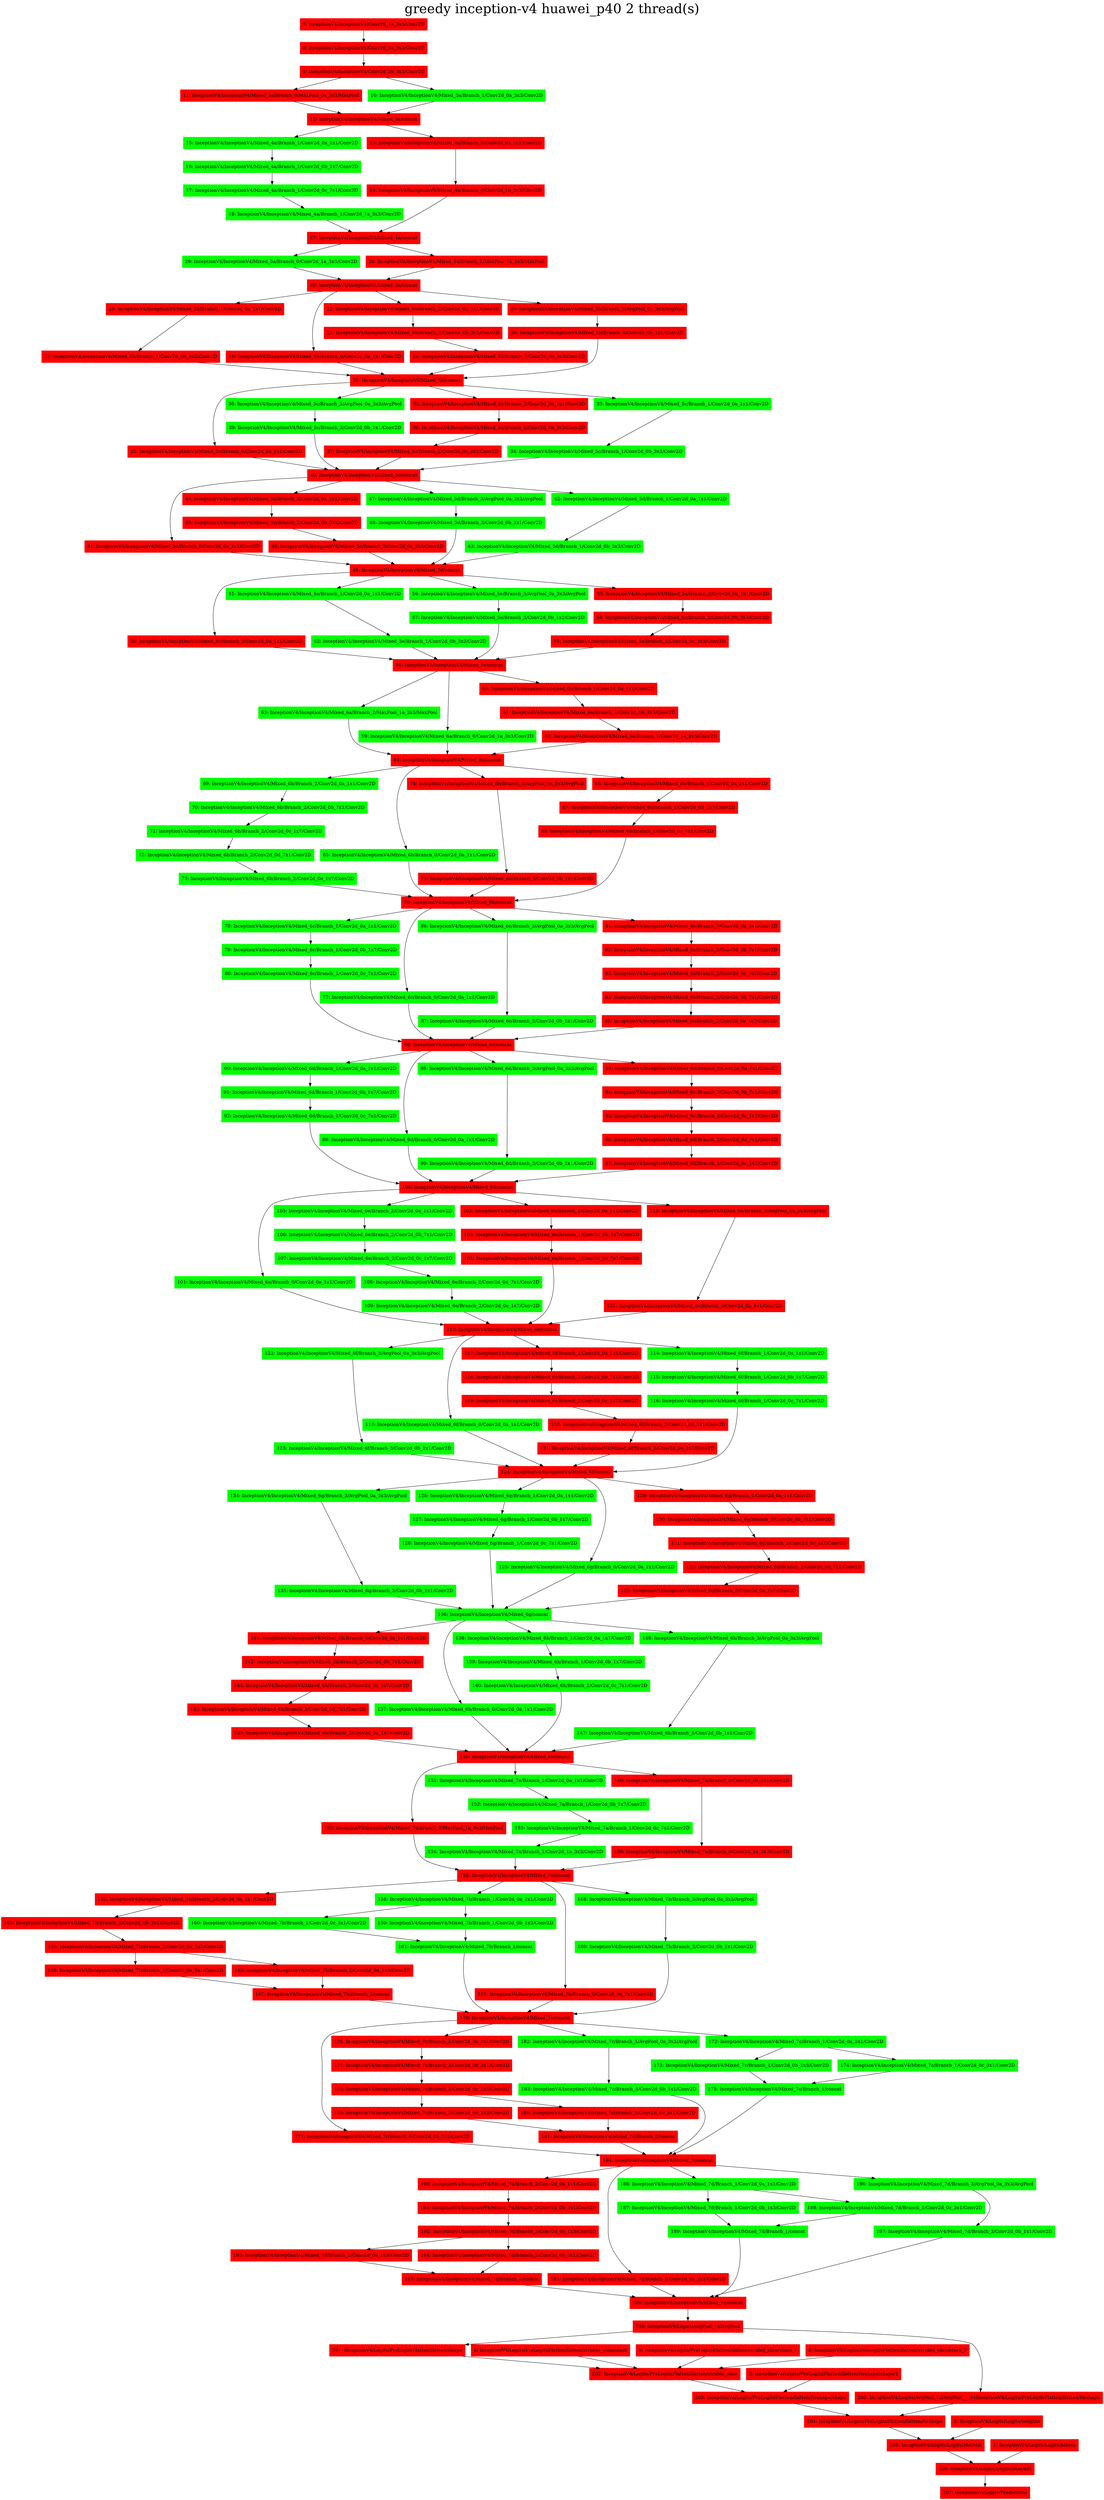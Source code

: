 digraph G {
label     = "greedy inception-v4 huawei_p40 2 thread(s)"
    labelloc  =  t // t: Place the graph's title on top.
    fontsize  = 40 // Make title stand out by giving a large font size
    fontcolor = black"7: InceptionV4/InceptionV4/Conv2d_1a_3x3/Conv2D"->"8: InceptionV4/InceptionV4/Conv2d_2a_3x3/Conv2D";
"7: InceptionV4/InceptionV4/Conv2d_1a_3x3/Conv2D" [shape=box,style=filled,color=red];
"8: InceptionV4/InceptionV4/Conv2d_2a_3x3/Conv2D"->"9: InceptionV4/InceptionV4/Conv2d_2b_3x3/Conv2D";
"8: InceptionV4/InceptionV4/Conv2d_2a_3x3/Conv2D" [shape=box,style=filled,color=red];
"9: InceptionV4/InceptionV4/Conv2d_2b_3x3/Conv2D"->"11: InceptionV4/InceptionV4/Mixed_3a/Branch_0/MaxPool_0a_3x3/MaxPool";
"9: InceptionV4/InceptionV4/Conv2d_2b_3x3/Conv2D"->"10: InceptionV4/InceptionV4/Mixed_3a/Branch_1/Conv2d_0a_3x3/Conv2D";
"9: InceptionV4/InceptionV4/Conv2d_2b_3x3/Conv2D" [shape=box,style=filled,color=red];
"11: InceptionV4/InceptionV4/Mixed_3a/Branch_0/MaxPool_0a_3x3/MaxPool"->"12: InceptionV4/InceptionV4/Mixed_3a/concat";
"11: InceptionV4/InceptionV4/Mixed_3a/Branch_0/MaxPool_0a_3x3/MaxPool" [shape=box,style=filled,color=red];
"10: InceptionV4/InceptionV4/Mixed_3a/Branch_1/Conv2d_0a_3x3/Conv2D"->"12: InceptionV4/InceptionV4/Mixed_3a/concat";
"10: InceptionV4/InceptionV4/Mixed_3a/Branch_1/Conv2d_0a_3x3/Conv2D" [shape=box,style=filled,color=green];
"12: InceptionV4/InceptionV4/Mixed_3a/concat"->"15: InceptionV4/InceptionV4/Mixed_4a/Branch_1/Conv2d_0a_1x1/Conv2D";
"12: InceptionV4/InceptionV4/Mixed_3a/concat"->"13: InceptionV4/InceptionV4/Mixed_4a/Branch_0/Conv2d_0a_1x1/Conv2D";
"12: InceptionV4/InceptionV4/Mixed_3a/concat" [shape=box,style=filled,color=red];
"13: InceptionV4/InceptionV4/Mixed_4a/Branch_0/Conv2d_0a_1x1/Conv2D"->"14: InceptionV4/InceptionV4/Mixed_4a/Branch_0/Conv2d_1a_3x3/Conv2D";
"13: InceptionV4/InceptionV4/Mixed_4a/Branch_0/Conv2d_0a_1x1/Conv2D" [shape=box,style=filled,color=red];
"14: InceptionV4/InceptionV4/Mixed_4a/Branch_0/Conv2d_1a_3x3/Conv2D"->"27: InceptionV4/InceptionV4/Mixed_4a/concat";
"14: InceptionV4/InceptionV4/Mixed_4a/Branch_0/Conv2d_1a_3x3/Conv2D" [shape=box,style=filled,color=red];
"15: InceptionV4/InceptionV4/Mixed_4a/Branch_1/Conv2d_0a_1x1/Conv2D"->"16: InceptionV4/InceptionV4/Mixed_4a/Branch_1/Conv2d_0b_1x7/Conv2D";
"15: InceptionV4/InceptionV4/Mixed_4a/Branch_1/Conv2d_0a_1x1/Conv2D" [shape=box,style=filled,color=green];
"16: InceptionV4/InceptionV4/Mixed_4a/Branch_1/Conv2d_0b_1x7/Conv2D"->"17: InceptionV4/InceptionV4/Mixed_4a/Branch_1/Conv2d_0c_7x1/Conv2D";
"16: InceptionV4/InceptionV4/Mixed_4a/Branch_1/Conv2d_0b_1x7/Conv2D" [shape=box,style=filled,color=green];
"17: InceptionV4/InceptionV4/Mixed_4a/Branch_1/Conv2d_0c_7x1/Conv2D"->"18: InceptionV4/InceptionV4/Mixed_4a/Branch_1/Conv2d_1a_3x3/Conv2D";
"17: InceptionV4/InceptionV4/Mixed_4a/Branch_1/Conv2d_0c_7x1/Conv2D" [shape=box,style=filled,color=green];
"18: InceptionV4/InceptionV4/Mixed_4a/Branch_1/Conv2d_1a_3x3/Conv2D"->"27: InceptionV4/InceptionV4/Mixed_4a/concat";
"18: InceptionV4/InceptionV4/Mixed_4a/Branch_1/Conv2d_1a_3x3/Conv2D" [shape=box,style=filled,color=green];
"27: InceptionV4/InceptionV4/Mixed_4a/concat"->"29: InceptionV4/InceptionV4/Mixed_5a/Branch_0/Conv2d_1a_3x3/Conv2D";
"27: InceptionV4/InceptionV4/Mixed_4a/concat"->"28: InceptionV4/InceptionV4/Mixed_5a/Branch_1/MaxPool_1a_3x3/MaxPool";
"27: InceptionV4/InceptionV4/Mixed_4a/concat" [shape=box,style=filled,color=red];
"29: InceptionV4/InceptionV4/Mixed_5a/Branch_0/Conv2d_1a_3x3/Conv2D"->"30: InceptionV4/InceptionV4/Mixed_5a/concat";
"29: InceptionV4/InceptionV4/Mixed_5a/Branch_0/Conv2d_1a_3x3/Conv2D" [shape=box,style=filled,color=green];
"28: InceptionV4/InceptionV4/Mixed_5a/Branch_1/MaxPool_1a_3x3/MaxPool"->"30: InceptionV4/InceptionV4/Mixed_5a/concat";
"28: InceptionV4/InceptionV4/Mixed_5a/Branch_1/MaxPool_1a_3x3/MaxPool" [shape=box,style=filled,color=red];
"30: InceptionV4/InceptionV4/Mixed_5a/concat"->"20: InceptionV4/InceptionV4/Mixed_5b/Branch_1/Conv2d_0a_1x1/Conv2D";
"30: InceptionV4/InceptionV4/Mixed_5a/concat"->"19: InceptionV4/InceptionV4/Mixed_5b/Branch_0/Conv2d_0a_1x1/Conv2D";
"30: InceptionV4/InceptionV4/Mixed_5a/concat"->"22: InceptionV4/InceptionV4/Mixed_5b/Branch_2/Conv2d_0a_1x1/Conv2D";
"30: InceptionV4/InceptionV4/Mixed_5a/concat"->"25: InceptionV4/InceptionV4/Mixed_5b/Branch_3/AvgPool_0a_3x3/AvgPool";
"30: InceptionV4/InceptionV4/Mixed_5a/concat" [shape=box,style=filled,color=red];
"19: InceptionV4/InceptionV4/Mixed_5b/Branch_0/Conv2d_0a_1x1/Conv2D"->"31: InceptionV4/InceptionV4/Mixed_5b/concat";
"19: InceptionV4/InceptionV4/Mixed_5b/Branch_0/Conv2d_0a_1x1/Conv2D" [shape=box,style=filled,color=red];
"20: InceptionV4/InceptionV4/Mixed_5b/Branch_1/Conv2d_0a_1x1/Conv2D"->"21: InceptionV4/InceptionV4/Mixed_5b/Branch_1/Conv2d_0b_3x3/Conv2D";
"20: InceptionV4/InceptionV4/Mixed_5b/Branch_1/Conv2d_0a_1x1/Conv2D" [shape=box,style=filled,color=red];
"21: InceptionV4/InceptionV4/Mixed_5b/Branch_1/Conv2d_0b_3x3/Conv2D"->"31: InceptionV4/InceptionV4/Mixed_5b/concat";
"21: InceptionV4/InceptionV4/Mixed_5b/Branch_1/Conv2d_0b_3x3/Conv2D" [shape=box,style=filled,color=red];
"22: InceptionV4/InceptionV4/Mixed_5b/Branch_2/Conv2d_0a_1x1/Conv2D"->"23: InceptionV4/InceptionV4/Mixed_5b/Branch_2/Conv2d_0b_3x3/Conv2D";
"22: InceptionV4/InceptionV4/Mixed_5b/Branch_2/Conv2d_0a_1x1/Conv2D" [shape=box,style=filled,color=red];
"23: InceptionV4/InceptionV4/Mixed_5b/Branch_2/Conv2d_0b_3x3/Conv2D"->"24: InceptionV4/InceptionV4/Mixed_5b/Branch_2/Conv2d_0c_3x3/Conv2D";
"23: InceptionV4/InceptionV4/Mixed_5b/Branch_2/Conv2d_0b_3x3/Conv2D" [shape=box,style=filled,color=red];
"24: InceptionV4/InceptionV4/Mixed_5b/Branch_2/Conv2d_0c_3x3/Conv2D"->"31: InceptionV4/InceptionV4/Mixed_5b/concat";
"24: InceptionV4/InceptionV4/Mixed_5b/Branch_2/Conv2d_0c_3x3/Conv2D" [shape=box,style=filled,color=red];
"25: InceptionV4/InceptionV4/Mixed_5b/Branch_3/AvgPool_0a_3x3/AvgPool"->"26: InceptionV4/InceptionV4/Mixed_5b/Branch_3/Conv2d_0b_1x1/Conv2D";
"25: InceptionV4/InceptionV4/Mixed_5b/Branch_3/AvgPool_0a_3x3/AvgPool" [shape=box,style=filled,color=red];
"26: InceptionV4/InceptionV4/Mixed_5b/Branch_3/Conv2d_0b_1x1/Conv2D"->"31: InceptionV4/InceptionV4/Mixed_5b/concat";
"26: InceptionV4/InceptionV4/Mixed_5b/Branch_3/Conv2d_0b_1x1/Conv2D" [shape=box,style=filled,color=red];
"31: InceptionV4/InceptionV4/Mixed_5b/concat"->"32: InceptionV4/InceptionV4/Mixed_5c/Branch_0/Conv2d_0a_1x1/Conv2D";
"31: InceptionV4/InceptionV4/Mixed_5b/concat"->"38: InceptionV4/InceptionV4/Mixed_5c/Branch_3/AvgPool_0a_3x3/AvgPool";
"31: InceptionV4/InceptionV4/Mixed_5b/concat"->"35: InceptionV4/InceptionV4/Mixed_5c/Branch_2/Conv2d_0a_1x1/Conv2D";
"31: InceptionV4/InceptionV4/Mixed_5b/concat"->"33: InceptionV4/InceptionV4/Mixed_5c/Branch_1/Conv2d_0a_1x1/Conv2D";
"31: InceptionV4/InceptionV4/Mixed_5b/concat" [shape=box,style=filled,color=red];
"32: InceptionV4/InceptionV4/Mixed_5c/Branch_0/Conv2d_0a_1x1/Conv2D"->"40: InceptionV4/InceptionV4/Mixed_5c/concat";
"32: InceptionV4/InceptionV4/Mixed_5c/Branch_0/Conv2d_0a_1x1/Conv2D" [shape=box,style=filled,color=red];
"33: InceptionV4/InceptionV4/Mixed_5c/Branch_1/Conv2d_0a_1x1/Conv2D"->"34: InceptionV4/InceptionV4/Mixed_5c/Branch_1/Conv2d_0b_3x3/Conv2D";
"33: InceptionV4/InceptionV4/Mixed_5c/Branch_1/Conv2d_0a_1x1/Conv2D" [shape=box,style=filled,color=green];
"34: InceptionV4/InceptionV4/Mixed_5c/Branch_1/Conv2d_0b_3x3/Conv2D"->"40: InceptionV4/InceptionV4/Mixed_5c/concat";
"34: InceptionV4/InceptionV4/Mixed_5c/Branch_1/Conv2d_0b_3x3/Conv2D" [shape=box,style=filled,color=green];
"35: InceptionV4/InceptionV4/Mixed_5c/Branch_2/Conv2d_0a_1x1/Conv2D"->"36: InceptionV4/InceptionV4/Mixed_5c/Branch_2/Conv2d_0b_3x3/Conv2D";
"35: InceptionV4/InceptionV4/Mixed_5c/Branch_2/Conv2d_0a_1x1/Conv2D" [shape=box,style=filled,color=red];
"36: InceptionV4/InceptionV4/Mixed_5c/Branch_2/Conv2d_0b_3x3/Conv2D"->"37: InceptionV4/InceptionV4/Mixed_5c/Branch_2/Conv2d_0c_3x3/Conv2D";
"36: InceptionV4/InceptionV4/Mixed_5c/Branch_2/Conv2d_0b_3x3/Conv2D" [shape=box,style=filled,color=red];
"37: InceptionV4/InceptionV4/Mixed_5c/Branch_2/Conv2d_0c_3x3/Conv2D"->"40: InceptionV4/InceptionV4/Mixed_5c/concat";
"37: InceptionV4/InceptionV4/Mixed_5c/Branch_2/Conv2d_0c_3x3/Conv2D" [shape=box,style=filled,color=red];
"38: InceptionV4/InceptionV4/Mixed_5c/Branch_3/AvgPool_0a_3x3/AvgPool"->"39: InceptionV4/InceptionV4/Mixed_5c/Branch_3/Conv2d_0b_1x1/Conv2D";
"38: InceptionV4/InceptionV4/Mixed_5c/Branch_3/AvgPool_0a_3x3/AvgPool" [shape=box,style=filled,color=green];
"39: InceptionV4/InceptionV4/Mixed_5c/Branch_3/Conv2d_0b_1x1/Conv2D"->"40: InceptionV4/InceptionV4/Mixed_5c/concat";
"39: InceptionV4/InceptionV4/Mixed_5c/Branch_3/Conv2d_0b_1x1/Conv2D" [shape=box,style=filled,color=green];
"40: InceptionV4/InceptionV4/Mixed_5c/concat"->"41: InceptionV4/InceptionV4/Mixed_5d/Branch_0/Conv2d_0a_1x1/Conv2D";
"40: InceptionV4/InceptionV4/Mixed_5c/concat"->"44: InceptionV4/InceptionV4/Mixed_5d/Branch_2/Conv2d_0a_1x1/Conv2D";
"40: InceptionV4/InceptionV4/Mixed_5c/concat"->"47: InceptionV4/InceptionV4/Mixed_5d/Branch_3/AvgPool_0a_3x3/AvgPool";
"40: InceptionV4/InceptionV4/Mixed_5c/concat"->"42: InceptionV4/InceptionV4/Mixed_5d/Branch_1/Conv2d_0a_1x1/Conv2D";
"40: InceptionV4/InceptionV4/Mixed_5c/concat" [shape=box,style=filled,color=red];
"41: InceptionV4/InceptionV4/Mixed_5d/Branch_0/Conv2d_0a_1x1/Conv2D"->"49: InceptionV4/InceptionV4/Mixed_5d/concat";
"41: InceptionV4/InceptionV4/Mixed_5d/Branch_0/Conv2d_0a_1x1/Conv2D" [shape=box,style=filled,color=red];
"42: InceptionV4/InceptionV4/Mixed_5d/Branch_1/Conv2d_0a_1x1/Conv2D"->"43: InceptionV4/InceptionV4/Mixed_5d/Branch_1/Conv2d_0b_3x3/Conv2D";
"42: InceptionV4/InceptionV4/Mixed_5d/Branch_1/Conv2d_0a_1x1/Conv2D" [shape=box,style=filled,color=green];
"43: InceptionV4/InceptionV4/Mixed_5d/Branch_1/Conv2d_0b_3x3/Conv2D"->"49: InceptionV4/InceptionV4/Mixed_5d/concat";
"43: InceptionV4/InceptionV4/Mixed_5d/Branch_1/Conv2d_0b_3x3/Conv2D" [shape=box,style=filled,color=green];
"44: InceptionV4/InceptionV4/Mixed_5d/Branch_2/Conv2d_0a_1x1/Conv2D"->"45: InceptionV4/InceptionV4/Mixed_5d/Branch_2/Conv2d_0b_3x3/Conv2D";
"44: InceptionV4/InceptionV4/Mixed_5d/Branch_2/Conv2d_0a_1x1/Conv2D" [shape=box,style=filled,color=red];
"45: InceptionV4/InceptionV4/Mixed_5d/Branch_2/Conv2d_0b_3x3/Conv2D"->"46: InceptionV4/InceptionV4/Mixed_5d/Branch_2/Conv2d_0c_3x3/Conv2D";
"45: InceptionV4/InceptionV4/Mixed_5d/Branch_2/Conv2d_0b_3x3/Conv2D" [shape=box,style=filled,color=red];
"46: InceptionV4/InceptionV4/Mixed_5d/Branch_2/Conv2d_0c_3x3/Conv2D"->"49: InceptionV4/InceptionV4/Mixed_5d/concat";
"46: InceptionV4/InceptionV4/Mixed_5d/Branch_2/Conv2d_0c_3x3/Conv2D" [shape=box,style=filled,color=red];
"47: InceptionV4/InceptionV4/Mixed_5d/Branch_3/AvgPool_0a_3x3/AvgPool"->"48: InceptionV4/InceptionV4/Mixed_5d/Branch_3/Conv2d_0b_1x1/Conv2D";
"47: InceptionV4/InceptionV4/Mixed_5d/Branch_3/AvgPool_0a_3x3/AvgPool" [shape=box,style=filled,color=green];
"48: InceptionV4/InceptionV4/Mixed_5d/Branch_3/Conv2d_0b_1x1/Conv2D"->"49: InceptionV4/InceptionV4/Mixed_5d/concat";
"48: InceptionV4/InceptionV4/Mixed_5d/Branch_3/Conv2d_0b_1x1/Conv2D" [shape=box,style=filled,color=green];
"49: InceptionV4/InceptionV4/Mixed_5d/concat"->"50: InceptionV4/InceptionV4/Mixed_5e/Branch_0/Conv2d_0a_1x1/Conv2D";
"49: InceptionV4/InceptionV4/Mixed_5d/concat"->"51: InceptionV4/InceptionV4/Mixed_5e/Branch_1/Conv2d_0a_1x1/Conv2D";
"49: InceptionV4/InceptionV4/Mixed_5d/concat"->"56: InceptionV4/InceptionV4/Mixed_5e/Branch_3/AvgPool_0a_3x3/AvgPool";
"49: InceptionV4/InceptionV4/Mixed_5d/concat"->"53: InceptionV4/InceptionV4/Mixed_5e/Branch_2/Conv2d_0a_1x1/Conv2D";
"49: InceptionV4/InceptionV4/Mixed_5d/concat" [shape=box,style=filled,color=red];
"50: InceptionV4/InceptionV4/Mixed_5e/Branch_0/Conv2d_0a_1x1/Conv2D"->"58: InceptionV4/InceptionV4/Mixed_5e/concat";
"50: InceptionV4/InceptionV4/Mixed_5e/Branch_0/Conv2d_0a_1x1/Conv2D" [shape=box,style=filled,color=red];
"51: InceptionV4/InceptionV4/Mixed_5e/Branch_1/Conv2d_0a_1x1/Conv2D"->"52: InceptionV4/InceptionV4/Mixed_5e/Branch_1/Conv2d_0b_3x3/Conv2D";
"51: InceptionV4/InceptionV4/Mixed_5e/Branch_1/Conv2d_0a_1x1/Conv2D" [shape=box,style=filled,color=green];
"52: InceptionV4/InceptionV4/Mixed_5e/Branch_1/Conv2d_0b_3x3/Conv2D"->"58: InceptionV4/InceptionV4/Mixed_5e/concat";
"52: InceptionV4/InceptionV4/Mixed_5e/Branch_1/Conv2d_0b_3x3/Conv2D" [shape=box,style=filled,color=green];
"53: InceptionV4/InceptionV4/Mixed_5e/Branch_2/Conv2d_0a_1x1/Conv2D"->"54: InceptionV4/InceptionV4/Mixed_5e/Branch_2/Conv2d_0b_3x3/Conv2D";
"53: InceptionV4/InceptionV4/Mixed_5e/Branch_2/Conv2d_0a_1x1/Conv2D" [shape=box,style=filled,color=red];
"54: InceptionV4/InceptionV4/Mixed_5e/Branch_2/Conv2d_0b_3x3/Conv2D"->"55: InceptionV4/InceptionV4/Mixed_5e/Branch_2/Conv2d_0c_3x3/Conv2D";
"54: InceptionV4/InceptionV4/Mixed_5e/Branch_2/Conv2d_0b_3x3/Conv2D" [shape=box,style=filled,color=red];
"55: InceptionV4/InceptionV4/Mixed_5e/Branch_2/Conv2d_0c_3x3/Conv2D"->"58: InceptionV4/InceptionV4/Mixed_5e/concat";
"55: InceptionV4/InceptionV4/Mixed_5e/Branch_2/Conv2d_0c_3x3/Conv2D" [shape=box,style=filled,color=red];
"56: InceptionV4/InceptionV4/Mixed_5e/Branch_3/AvgPool_0a_3x3/AvgPool"->"57: InceptionV4/InceptionV4/Mixed_5e/Branch_3/Conv2d_0b_1x1/Conv2D";
"56: InceptionV4/InceptionV4/Mixed_5e/Branch_3/AvgPool_0a_3x3/AvgPool" [shape=box,style=filled,color=green];
"57: InceptionV4/InceptionV4/Mixed_5e/Branch_3/Conv2d_0b_1x1/Conv2D"->"58: InceptionV4/InceptionV4/Mixed_5e/concat";
"57: InceptionV4/InceptionV4/Mixed_5e/Branch_3/Conv2d_0b_1x1/Conv2D" [shape=box,style=filled,color=green];
"58: InceptionV4/InceptionV4/Mixed_5e/concat"->"63: InceptionV4/InceptionV4/Mixed_6a/Branch_2/MaxPool_1a_3x3/MaxPool";
"58: InceptionV4/InceptionV4/Mixed_5e/concat"->"59: InceptionV4/InceptionV4/Mixed_6a/Branch_0/Conv2d_1a_3x3/Conv2D";
"58: InceptionV4/InceptionV4/Mixed_5e/concat"->"60: InceptionV4/InceptionV4/Mixed_6a/Branch_1/Conv2d_0a_1x1/Conv2D";
"58: InceptionV4/InceptionV4/Mixed_5e/concat" [shape=box,style=filled,color=red];
"59: InceptionV4/InceptionV4/Mixed_6a/Branch_0/Conv2d_1a_3x3/Conv2D"->"64: InceptionV4/InceptionV4/Mixed_6a/concat";
"59: InceptionV4/InceptionV4/Mixed_6a/Branch_0/Conv2d_1a_3x3/Conv2D" [shape=box,style=filled,color=green];
"60: InceptionV4/InceptionV4/Mixed_6a/Branch_1/Conv2d_0a_1x1/Conv2D"->"61: InceptionV4/InceptionV4/Mixed_6a/Branch_1/Conv2d_0b_3x3/Conv2D";
"60: InceptionV4/InceptionV4/Mixed_6a/Branch_1/Conv2d_0a_1x1/Conv2D" [shape=box,style=filled,color=red];
"61: InceptionV4/InceptionV4/Mixed_6a/Branch_1/Conv2d_0b_3x3/Conv2D"->"62: InceptionV4/InceptionV4/Mixed_6a/Branch_1/Conv2d_1a_3x3/Conv2D";
"61: InceptionV4/InceptionV4/Mixed_6a/Branch_1/Conv2d_0b_3x3/Conv2D" [shape=box,style=filled,color=red];
"62: InceptionV4/InceptionV4/Mixed_6a/Branch_1/Conv2d_1a_3x3/Conv2D"->"64: InceptionV4/InceptionV4/Mixed_6a/concat";
"62: InceptionV4/InceptionV4/Mixed_6a/Branch_1/Conv2d_1a_3x3/Conv2D" [shape=box,style=filled,color=red];
"63: InceptionV4/InceptionV4/Mixed_6a/Branch_2/MaxPool_1a_3x3/MaxPool"->"64: InceptionV4/InceptionV4/Mixed_6a/concat";
"63: InceptionV4/InceptionV4/Mixed_6a/Branch_2/MaxPool_1a_3x3/MaxPool" [shape=box,style=filled,color=green];
"64: InceptionV4/InceptionV4/Mixed_6a/concat"->"69: InceptionV4/InceptionV4/Mixed_6b/Branch_2/Conv2d_0a_1x1/Conv2D";
"64: InceptionV4/InceptionV4/Mixed_6a/concat"->"65: InceptionV4/InceptionV4/Mixed_6b/Branch_0/Conv2d_0a_1x1/Conv2D";
"64: InceptionV4/InceptionV4/Mixed_6a/concat"->"74: InceptionV4/InceptionV4/Mixed_6b/Branch_3/AvgPool_0a_3x3/AvgPool";
"64: InceptionV4/InceptionV4/Mixed_6a/concat"->"66: InceptionV4/InceptionV4/Mixed_6b/Branch_1/Conv2d_0a_1x1/Conv2D";
"64: InceptionV4/InceptionV4/Mixed_6a/concat" [shape=box,style=filled,color=red];
"65: InceptionV4/InceptionV4/Mixed_6b/Branch_0/Conv2d_0a_1x1/Conv2D"->"76: InceptionV4/InceptionV4/Mixed_6b/concat";
"65: InceptionV4/InceptionV4/Mixed_6b/Branch_0/Conv2d_0a_1x1/Conv2D" [shape=box,style=filled,color=green];
"66: InceptionV4/InceptionV4/Mixed_6b/Branch_1/Conv2d_0a_1x1/Conv2D"->"67: InceptionV4/InceptionV4/Mixed_6b/Branch_1/Conv2d_0b_1x7/Conv2D";
"66: InceptionV4/InceptionV4/Mixed_6b/Branch_1/Conv2d_0a_1x1/Conv2D" [shape=box,style=filled,color=red];
"67: InceptionV4/InceptionV4/Mixed_6b/Branch_1/Conv2d_0b_1x7/Conv2D"->"68: InceptionV4/InceptionV4/Mixed_6b/Branch_1/Conv2d_0c_7x1/Conv2D";
"67: InceptionV4/InceptionV4/Mixed_6b/Branch_1/Conv2d_0b_1x7/Conv2D" [shape=box,style=filled,color=red];
"68: InceptionV4/InceptionV4/Mixed_6b/Branch_1/Conv2d_0c_7x1/Conv2D"->"76: InceptionV4/InceptionV4/Mixed_6b/concat";
"68: InceptionV4/InceptionV4/Mixed_6b/Branch_1/Conv2d_0c_7x1/Conv2D" [shape=box,style=filled,color=red];
"69: InceptionV4/InceptionV4/Mixed_6b/Branch_2/Conv2d_0a_1x1/Conv2D"->"70: InceptionV4/InceptionV4/Mixed_6b/Branch_2/Conv2d_0b_7x1/Conv2D";
"69: InceptionV4/InceptionV4/Mixed_6b/Branch_2/Conv2d_0a_1x1/Conv2D" [shape=box,style=filled,color=green];
"70: InceptionV4/InceptionV4/Mixed_6b/Branch_2/Conv2d_0b_7x1/Conv2D"->"71: InceptionV4/InceptionV4/Mixed_6b/Branch_2/Conv2d_0c_1x7/Conv2D";
"70: InceptionV4/InceptionV4/Mixed_6b/Branch_2/Conv2d_0b_7x1/Conv2D" [shape=box,style=filled,color=green];
"71: InceptionV4/InceptionV4/Mixed_6b/Branch_2/Conv2d_0c_1x7/Conv2D"->"72: InceptionV4/InceptionV4/Mixed_6b/Branch_2/Conv2d_0d_7x1/Conv2D";
"71: InceptionV4/InceptionV4/Mixed_6b/Branch_2/Conv2d_0c_1x7/Conv2D" [shape=box,style=filled,color=green];
"72: InceptionV4/InceptionV4/Mixed_6b/Branch_2/Conv2d_0d_7x1/Conv2D"->"73: InceptionV4/InceptionV4/Mixed_6b/Branch_2/Conv2d_0e_1x7/Conv2D";
"72: InceptionV4/InceptionV4/Mixed_6b/Branch_2/Conv2d_0d_7x1/Conv2D" [shape=box,style=filled,color=green];
"73: InceptionV4/InceptionV4/Mixed_6b/Branch_2/Conv2d_0e_1x7/Conv2D"->"76: InceptionV4/InceptionV4/Mixed_6b/concat";
"73: InceptionV4/InceptionV4/Mixed_6b/Branch_2/Conv2d_0e_1x7/Conv2D" [shape=box,style=filled,color=green];
"74: InceptionV4/InceptionV4/Mixed_6b/Branch_3/AvgPool_0a_3x3/AvgPool"->"75: InceptionV4/InceptionV4/Mixed_6b/Branch_3/Conv2d_0b_1x1/Conv2D";
"74: InceptionV4/InceptionV4/Mixed_6b/Branch_3/AvgPool_0a_3x3/AvgPool" [shape=box,style=filled,color=red];
"75: InceptionV4/InceptionV4/Mixed_6b/Branch_3/Conv2d_0b_1x1/Conv2D"->"76: InceptionV4/InceptionV4/Mixed_6b/concat";
"75: InceptionV4/InceptionV4/Mixed_6b/Branch_3/Conv2d_0b_1x1/Conv2D" [shape=box,style=filled,color=red];
"76: InceptionV4/InceptionV4/Mixed_6b/concat"->"78: InceptionV4/InceptionV4/Mixed_6c/Branch_1/Conv2d_0a_1x1/Conv2D";
"76: InceptionV4/InceptionV4/Mixed_6b/concat"->"77: InceptionV4/InceptionV4/Mixed_6c/Branch_0/Conv2d_0a_1x1/Conv2D";
"76: InceptionV4/InceptionV4/Mixed_6b/concat"->"86: InceptionV4/InceptionV4/Mixed_6c/Branch_3/AvgPool_0a_3x3/AvgPool";
"76: InceptionV4/InceptionV4/Mixed_6b/concat"->"81: InceptionV4/InceptionV4/Mixed_6c/Branch_2/Conv2d_0a_1x1/Conv2D";
"76: InceptionV4/InceptionV4/Mixed_6b/concat" [shape=box,style=filled,color=red];
"77: InceptionV4/InceptionV4/Mixed_6c/Branch_0/Conv2d_0a_1x1/Conv2D"->"88: InceptionV4/InceptionV4/Mixed_6c/concat";
"77: InceptionV4/InceptionV4/Mixed_6c/Branch_0/Conv2d_0a_1x1/Conv2D" [shape=box,style=filled,color=green];
"78: InceptionV4/InceptionV4/Mixed_6c/Branch_1/Conv2d_0a_1x1/Conv2D"->"79: InceptionV4/InceptionV4/Mixed_6c/Branch_1/Conv2d_0b_1x7/Conv2D";
"78: InceptionV4/InceptionV4/Mixed_6c/Branch_1/Conv2d_0a_1x1/Conv2D" [shape=box,style=filled,color=green];
"79: InceptionV4/InceptionV4/Mixed_6c/Branch_1/Conv2d_0b_1x7/Conv2D"->"80: InceptionV4/InceptionV4/Mixed_6c/Branch_1/Conv2d_0c_7x1/Conv2D";
"79: InceptionV4/InceptionV4/Mixed_6c/Branch_1/Conv2d_0b_1x7/Conv2D" [shape=box,style=filled,color=green];
"80: InceptionV4/InceptionV4/Mixed_6c/Branch_1/Conv2d_0c_7x1/Conv2D"->"88: InceptionV4/InceptionV4/Mixed_6c/concat";
"80: InceptionV4/InceptionV4/Mixed_6c/Branch_1/Conv2d_0c_7x1/Conv2D" [shape=box,style=filled,color=green];
"81: InceptionV4/InceptionV4/Mixed_6c/Branch_2/Conv2d_0a_1x1/Conv2D"->"82: InceptionV4/InceptionV4/Mixed_6c/Branch_2/Conv2d_0b_7x1/Conv2D";
"81: InceptionV4/InceptionV4/Mixed_6c/Branch_2/Conv2d_0a_1x1/Conv2D" [shape=box,style=filled,color=red];
"82: InceptionV4/InceptionV4/Mixed_6c/Branch_2/Conv2d_0b_7x1/Conv2D"->"83: InceptionV4/InceptionV4/Mixed_6c/Branch_2/Conv2d_0c_1x7/Conv2D";
"82: InceptionV4/InceptionV4/Mixed_6c/Branch_2/Conv2d_0b_7x1/Conv2D" [shape=box,style=filled,color=red];
"83: InceptionV4/InceptionV4/Mixed_6c/Branch_2/Conv2d_0c_1x7/Conv2D"->"84: InceptionV4/InceptionV4/Mixed_6c/Branch_2/Conv2d_0d_7x1/Conv2D";
"83: InceptionV4/InceptionV4/Mixed_6c/Branch_2/Conv2d_0c_1x7/Conv2D" [shape=box,style=filled,color=red];
"84: InceptionV4/InceptionV4/Mixed_6c/Branch_2/Conv2d_0d_7x1/Conv2D"->"85: InceptionV4/InceptionV4/Mixed_6c/Branch_2/Conv2d_0e_1x7/Conv2D";
"84: InceptionV4/InceptionV4/Mixed_6c/Branch_2/Conv2d_0d_7x1/Conv2D" [shape=box,style=filled,color=red];
"85: InceptionV4/InceptionV4/Mixed_6c/Branch_2/Conv2d_0e_1x7/Conv2D"->"88: InceptionV4/InceptionV4/Mixed_6c/concat";
"85: InceptionV4/InceptionV4/Mixed_6c/Branch_2/Conv2d_0e_1x7/Conv2D" [shape=box,style=filled,color=red];
"86: InceptionV4/InceptionV4/Mixed_6c/Branch_3/AvgPool_0a_3x3/AvgPool"->"87: InceptionV4/InceptionV4/Mixed_6c/Branch_3/Conv2d_0b_1x1/Conv2D";
"86: InceptionV4/InceptionV4/Mixed_6c/Branch_3/AvgPool_0a_3x3/AvgPool" [shape=box,style=filled,color=green];
"87: InceptionV4/InceptionV4/Mixed_6c/Branch_3/Conv2d_0b_1x1/Conv2D"->"88: InceptionV4/InceptionV4/Mixed_6c/concat";
"87: InceptionV4/InceptionV4/Mixed_6c/Branch_3/Conv2d_0b_1x1/Conv2D" [shape=box,style=filled,color=green];
"88: InceptionV4/InceptionV4/Mixed_6c/concat"->"90: InceptionV4/InceptionV4/Mixed_6d/Branch_1/Conv2d_0a_1x1/Conv2D";
"88: InceptionV4/InceptionV4/Mixed_6c/concat"->"89: InceptionV4/InceptionV4/Mixed_6d/Branch_0/Conv2d_0a_1x1/Conv2D";
"88: InceptionV4/InceptionV4/Mixed_6c/concat"->"98: InceptionV4/InceptionV4/Mixed_6d/Branch_3/AvgPool_0a_3x3/AvgPool";
"88: InceptionV4/InceptionV4/Mixed_6c/concat"->"93: InceptionV4/InceptionV4/Mixed_6d/Branch_2/Conv2d_0a_1x1/Conv2D";
"88: InceptionV4/InceptionV4/Mixed_6c/concat" [shape=box,style=filled,color=red];
"89: InceptionV4/InceptionV4/Mixed_6d/Branch_0/Conv2d_0a_1x1/Conv2D"->"100: InceptionV4/InceptionV4/Mixed_6d/concat";
"89: InceptionV4/InceptionV4/Mixed_6d/Branch_0/Conv2d_0a_1x1/Conv2D" [shape=box,style=filled,color=green];
"90: InceptionV4/InceptionV4/Mixed_6d/Branch_1/Conv2d_0a_1x1/Conv2D"->"91: InceptionV4/InceptionV4/Mixed_6d/Branch_1/Conv2d_0b_1x7/Conv2D";
"90: InceptionV4/InceptionV4/Mixed_6d/Branch_1/Conv2d_0a_1x1/Conv2D" [shape=box,style=filled,color=green];
"91: InceptionV4/InceptionV4/Mixed_6d/Branch_1/Conv2d_0b_1x7/Conv2D"->"92: InceptionV4/InceptionV4/Mixed_6d/Branch_1/Conv2d_0c_7x1/Conv2D";
"91: InceptionV4/InceptionV4/Mixed_6d/Branch_1/Conv2d_0b_1x7/Conv2D" [shape=box,style=filled,color=green];
"92: InceptionV4/InceptionV4/Mixed_6d/Branch_1/Conv2d_0c_7x1/Conv2D"->"100: InceptionV4/InceptionV4/Mixed_6d/concat";
"92: InceptionV4/InceptionV4/Mixed_6d/Branch_1/Conv2d_0c_7x1/Conv2D" [shape=box,style=filled,color=green];
"93: InceptionV4/InceptionV4/Mixed_6d/Branch_2/Conv2d_0a_1x1/Conv2D"->"94: InceptionV4/InceptionV4/Mixed_6d/Branch_2/Conv2d_0b_7x1/Conv2D";
"93: InceptionV4/InceptionV4/Mixed_6d/Branch_2/Conv2d_0a_1x1/Conv2D" [shape=box,style=filled,color=red];
"94: InceptionV4/InceptionV4/Mixed_6d/Branch_2/Conv2d_0b_7x1/Conv2D"->"95: InceptionV4/InceptionV4/Mixed_6d/Branch_2/Conv2d_0c_1x7/Conv2D";
"94: InceptionV4/InceptionV4/Mixed_6d/Branch_2/Conv2d_0b_7x1/Conv2D" [shape=box,style=filled,color=red];
"95: InceptionV4/InceptionV4/Mixed_6d/Branch_2/Conv2d_0c_1x7/Conv2D"->"96: InceptionV4/InceptionV4/Mixed_6d/Branch_2/Conv2d_0d_7x1/Conv2D";
"95: InceptionV4/InceptionV4/Mixed_6d/Branch_2/Conv2d_0c_1x7/Conv2D" [shape=box,style=filled,color=red];
"96: InceptionV4/InceptionV4/Mixed_6d/Branch_2/Conv2d_0d_7x1/Conv2D"->"97: InceptionV4/InceptionV4/Mixed_6d/Branch_2/Conv2d_0e_1x7/Conv2D";
"96: InceptionV4/InceptionV4/Mixed_6d/Branch_2/Conv2d_0d_7x1/Conv2D" [shape=box,style=filled,color=red];
"97: InceptionV4/InceptionV4/Mixed_6d/Branch_2/Conv2d_0e_1x7/Conv2D"->"100: InceptionV4/InceptionV4/Mixed_6d/concat";
"97: InceptionV4/InceptionV4/Mixed_6d/Branch_2/Conv2d_0e_1x7/Conv2D" [shape=box,style=filled,color=red];
"98: InceptionV4/InceptionV4/Mixed_6d/Branch_3/AvgPool_0a_3x3/AvgPool"->"99: InceptionV4/InceptionV4/Mixed_6d/Branch_3/Conv2d_0b_1x1/Conv2D";
"98: InceptionV4/InceptionV4/Mixed_6d/Branch_3/AvgPool_0a_3x3/AvgPool" [shape=box,style=filled,color=green];
"99: InceptionV4/InceptionV4/Mixed_6d/Branch_3/Conv2d_0b_1x1/Conv2D"->"100: InceptionV4/InceptionV4/Mixed_6d/concat";
"99: InceptionV4/InceptionV4/Mixed_6d/Branch_3/Conv2d_0b_1x1/Conv2D" [shape=box,style=filled,color=green];
"100: InceptionV4/InceptionV4/Mixed_6d/concat"->"101: InceptionV4/InceptionV4/Mixed_6e/Branch_0/Conv2d_0a_1x1/Conv2D";
"100: InceptionV4/InceptionV4/Mixed_6d/concat"->"105: InceptionV4/InceptionV4/Mixed_6e/Branch_2/Conv2d_0a_1x1/Conv2D";
"100: InceptionV4/InceptionV4/Mixed_6d/concat"->"102: InceptionV4/InceptionV4/Mixed_6e/Branch_1/Conv2d_0a_1x1/Conv2D";
"100: InceptionV4/InceptionV4/Mixed_6d/concat"->"110: InceptionV4/InceptionV4/Mixed_6e/Branch_3/AvgPool_0a_3x3/AvgPool";
"100: InceptionV4/InceptionV4/Mixed_6d/concat" [shape=box,style=filled,color=red];
"101: InceptionV4/InceptionV4/Mixed_6e/Branch_0/Conv2d_0a_1x1/Conv2D"->"112: InceptionV4/InceptionV4/Mixed_6e/concat";
"101: InceptionV4/InceptionV4/Mixed_6e/Branch_0/Conv2d_0a_1x1/Conv2D" [shape=box,style=filled,color=green];
"102: InceptionV4/InceptionV4/Mixed_6e/Branch_1/Conv2d_0a_1x1/Conv2D"->"103: InceptionV4/InceptionV4/Mixed_6e/Branch_1/Conv2d_0b_1x7/Conv2D";
"102: InceptionV4/InceptionV4/Mixed_6e/Branch_1/Conv2d_0a_1x1/Conv2D" [shape=box,style=filled,color=red];
"103: InceptionV4/InceptionV4/Mixed_6e/Branch_1/Conv2d_0b_1x7/Conv2D"->"104: InceptionV4/InceptionV4/Mixed_6e/Branch_1/Conv2d_0c_7x1/Conv2D";
"103: InceptionV4/InceptionV4/Mixed_6e/Branch_1/Conv2d_0b_1x7/Conv2D" [shape=box,style=filled,color=red];
"104: InceptionV4/InceptionV4/Mixed_6e/Branch_1/Conv2d_0c_7x1/Conv2D"->"112: InceptionV4/InceptionV4/Mixed_6e/concat";
"104: InceptionV4/InceptionV4/Mixed_6e/Branch_1/Conv2d_0c_7x1/Conv2D" [shape=box,style=filled,color=red];
"105: InceptionV4/InceptionV4/Mixed_6e/Branch_2/Conv2d_0a_1x1/Conv2D"->"106: InceptionV4/InceptionV4/Mixed_6e/Branch_2/Conv2d_0b_7x1/Conv2D";
"105: InceptionV4/InceptionV4/Mixed_6e/Branch_2/Conv2d_0a_1x1/Conv2D" [shape=box,style=filled,color=green];
"106: InceptionV4/InceptionV4/Mixed_6e/Branch_2/Conv2d_0b_7x1/Conv2D"->"107: InceptionV4/InceptionV4/Mixed_6e/Branch_2/Conv2d_0c_1x7/Conv2D";
"106: InceptionV4/InceptionV4/Mixed_6e/Branch_2/Conv2d_0b_7x1/Conv2D" [shape=box,style=filled,color=green];
"107: InceptionV4/InceptionV4/Mixed_6e/Branch_2/Conv2d_0c_1x7/Conv2D"->"108: InceptionV4/InceptionV4/Mixed_6e/Branch_2/Conv2d_0d_7x1/Conv2D";
"107: InceptionV4/InceptionV4/Mixed_6e/Branch_2/Conv2d_0c_1x7/Conv2D" [shape=box,style=filled,color=green];
"108: InceptionV4/InceptionV4/Mixed_6e/Branch_2/Conv2d_0d_7x1/Conv2D"->"109: InceptionV4/InceptionV4/Mixed_6e/Branch_2/Conv2d_0e_1x7/Conv2D";
"108: InceptionV4/InceptionV4/Mixed_6e/Branch_2/Conv2d_0d_7x1/Conv2D" [shape=box,style=filled,color=green];
"109: InceptionV4/InceptionV4/Mixed_6e/Branch_2/Conv2d_0e_1x7/Conv2D"->"112: InceptionV4/InceptionV4/Mixed_6e/concat";
"109: InceptionV4/InceptionV4/Mixed_6e/Branch_2/Conv2d_0e_1x7/Conv2D" [shape=box,style=filled,color=green];
"110: InceptionV4/InceptionV4/Mixed_6e/Branch_3/AvgPool_0a_3x3/AvgPool"->"111: InceptionV4/InceptionV4/Mixed_6e/Branch_3/Conv2d_0b_1x1/Conv2D";
"110: InceptionV4/InceptionV4/Mixed_6e/Branch_3/AvgPool_0a_3x3/AvgPool" [shape=box,style=filled,color=red];
"111: InceptionV4/InceptionV4/Mixed_6e/Branch_3/Conv2d_0b_1x1/Conv2D"->"112: InceptionV4/InceptionV4/Mixed_6e/concat";
"111: InceptionV4/InceptionV4/Mixed_6e/Branch_3/Conv2d_0b_1x1/Conv2D" [shape=box,style=filled,color=red];
"112: InceptionV4/InceptionV4/Mixed_6e/concat"->"122: InceptionV4/InceptionV4/Mixed_6f/Branch_3/AvgPool_0a_3x3/AvgPool";
"112: InceptionV4/InceptionV4/Mixed_6e/concat"->"113: InceptionV4/InceptionV4/Mixed_6f/Branch_0/Conv2d_0a_1x1/Conv2D";
"112: InceptionV4/InceptionV4/Mixed_6e/concat"->"117: InceptionV4/InceptionV4/Mixed_6f/Branch_2/Conv2d_0a_1x1/Conv2D";
"112: InceptionV4/InceptionV4/Mixed_6e/concat"->"114: InceptionV4/InceptionV4/Mixed_6f/Branch_1/Conv2d_0a_1x1/Conv2D";
"112: InceptionV4/InceptionV4/Mixed_6e/concat" [shape=box,style=filled,color=red];
"113: InceptionV4/InceptionV4/Mixed_6f/Branch_0/Conv2d_0a_1x1/Conv2D"->"124: InceptionV4/InceptionV4/Mixed_6f/concat";
"113: InceptionV4/InceptionV4/Mixed_6f/Branch_0/Conv2d_0a_1x1/Conv2D" [shape=box,style=filled,color=green];
"114: InceptionV4/InceptionV4/Mixed_6f/Branch_1/Conv2d_0a_1x1/Conv2D"->"115: InceptionV4/InceptionV4/Mixed_6f/Branch_1/Conv2d_0b_1x7/Conv2D";
"114: InceptionV4/InceptionV4/Mixed_6f/Branch_1/Conv2d_0a_1x1/Conv2D" [shape=box,style=filled,color=green];
"115: InceptionV4/InceptionV4/Mixed_6f/Branch_1/Conv2d_0b_1x7/Conv2D"->"116: InceptionV4/InceptionV4/Mixed_6f/Branch_1/Conv2d_0c_7x1/Conv2D";
"115: InceptionV4/InceptionV4/Mixed_6f/Branch_1/Conv2d_0b_1x7/Conv2D" [shape=box,style=filled,color=green];
"116: InceptionV4/InceptionV4/Mixed_6f/Branch_1/Conv2d_0c_7x1/Conv2D"->"124: InceptionV4/InceptionV4/Mixed_6f/concat";
"116: InceptionV4/InceptionV4/Mixed_6f/Branch_1/Conv2d_0c_7x1/Conv2D" [shape=box,style=filled,color=green];
"117: InceptionV4/InceptionV4/Mixed_6f/Branch_2/Conv2d_0a_1x1/Conv2D"->"118: InceptionV4/InceptionV4/Mixed_6f/Branch_2/Conv2d_0b_7x1/Conv2D";
"117: InceptionV4/InceptionV4/Mixed_6f/Branch_2/Conv2d_0a_1x1/Conv2D" [shape=box,style=filled,color=red];
"118: InceptionV4/InceptionV4/Mixed_6f/Branch_2/Conv2d_0b_7x1/Conv2D"->"119: InceptionV4/InceptionV4/Mixed_6f/Branch_2/Conv2d_0c_1x7/Conv2D";
"118: InceptionV4/InceptionV4/Mixed_6f/Branch_2/Conv2d_0b_7x1/Conv2D" [shape=box,style=filled,color=red];
"119: InceptionV4/InceptionV4/Mixed_6f/Branch_2/Conv2d_0c_1x7/Conv2D"->"120: InceptionV4/InceptionV4/Mixed_6f/Branch_2/Conv2d_0d_7x1/Conv2D";
"119: InceptionV4/InceptionV4/Mixed_6f/Branch_2/Conv2d_0c_1x7/Conv2D" [shape=box,style=filled,color=red];
"120: InceptionV4/InceptionV4/Mixed_6f/Branch_2/Conv2d_0d_7x1/Conv2D"->"121: InceptionV4/InceptionV4/Mixed_6f/Branch_2/Conv2d_0e_1x7/Conv2D";
"120: InceptionV4/InceptionV4/Mixed_6f/Branch_2/Conv2d_0d_7x1/Conv2D" [shape=box,style=filled,color=red];
"121: InceptionV4/InceptionV4/Mixed_6f/Branch_2/Conv2d_0e_1x7/Conv2D"->"124: InceptionV4/InceptionV4/Mixed_6f/concat";
"121: InceptionV4/InceptionV4/Mixed_6f/Branch_2/Conv2d_0e_1x7/Conv2D" [shape=box,style=filled,color=red];
"122: InceptionV4/InceptionV4/Mixed_6f/Branch_3/AvgPool_0a_3x3/AvgPool"->"123: InceptionV4/InceptionV4/Mixed_6f/Branch_3/Conv2d_0b_1x1/Conv2D";
"122: InceptionV4/InceptionV4/Mixed_6f/Branch_3/AvgPool_0a_3x3/AvgPool" [shape=box,style=filled,color=green];
"123: InceptionV4/InceptionV4/Mixed_6f/Branch_3/Conv2d_0b_1x1/Conv2D"->"124: InceptionV4/InceptionV4/Mixed_6f/concat";
"123: InceptionV4/InceptionV4/Mixed_6f/Branch_3/Conv2d_0b_1x1/Conv2D" [shape=box,style=filled,color=green];
"124: InceptionV4/InceptionV4/Mixed_6f/concat"->"134: InceptionV4/InceptionV4/Mixed_6g/Branch_3/AvgPool_0a_3x3/AvgPool";
"124: InceptionV4/InceptionV4/Mixed_6f/concat"->"126: InceptionV4/InceptionV4/Mixed_6g/Branch_1/Conv2d_0a_1x1/Conv2D";
"124: InceptionV4/InceptionV4/Mixed_6f/concat"->"125: InceptionV4/InceptionV4/Mixed_6g/Branch_0/Conv2d_0a_1x1/Conv2D";
"124: InceptionV4/InceptionV4/Mixed_6f/concat"->"129: InceptionV4/InceptionV4/Mixed_6g/Branch_2/Conv2d_0a_1x1/Conv2D";
"124: InceptionV4/InceptionV4/Mixed_6f/concat" [shape=box,style=filled,color=red];
"125: InceptionV4/InceptionV4/Mixed_6g/Branch_0/Conv2d_0a_1x1/Conv2D"->"136: InceptionV4/InceptionV4/Mixed_6g/concat";
"125: InceptionV4/InceptionV4/Mixed_6g/Branch_0/Conv2d_0a_1x1/Conv2D" [shape=box,style=filled,color=green];
"126: InceptionV4/InceptionV4/Mixed_6g/Branch_1/Conv2d_0a_1x1/Conv2D"->"127: InceptionV4/InceptionV4/Mixed_6g/Branch_1/Conv2d_0b_1x7/Conv2D";
"126: InceptionV4/InceptionV4/Mixed_6g/Branch_1/Conv2d_0a_1x1/Conv2D" [shape=box,style=filled,color=green];
"127: InceptionV4/InceptionV4/Mixed_6g/Branch_1/Conv2d_0b_1x7/Conv2D"->"128: InceptionV4/InceptionV4/Mixed_6g/Branch_1/Conv2d_0c_7x1/Conv2D";
"127: InceptionV4/InceptionV4/Mixed_6g/Branch_1/Conv2d_0b_1x7/Conv2D" [shape=box,style=filled,color=green];
"128: InceptionV4/InceptionV4/Mixed_6g/Branch_1/Conv2d_0c_7x1/Conv2D"->"136: InceptionV4/InceptionV4/Mixed_6g/concat";
"128: InceptionV4/InceptionV4/Mixed_6g/Branch_1/Conv2d_0c_7x1/Conv2D" [shape=box,style=filled,color=green];
"129: InceptionV4/InceptionV4/Mixed_6g/Branch_2/Conv2d_0a_1x1/Conv2D"->"130: InceptionV4/InceptionV4/Mixed_6g/Branch_2/Conv2d_0b_7x1/Conv2D";
"129: InceptionV4/InceptionV4/Mixed_6g/Branch_2/Conv2d_0a_1x1/Conv2D" [shape=box,style=filled,color=red];
"130: InceptionV4/InceptionV4/Mixed_6g/Branch_2/Conv2d_0b_7x1/Conv2D"->"131: InceptionV4/InceptionV4/Mixed_6g/Branch_2/Conv2d_0c_1x7/Conv2D";
"130: InceptionV4/InceptionV4/Mixed_6g/Branch_2/Conv2d_0b_7x1/Conv2D" [shape=box,style=filled,color=red];
"131: InceptionV4/InceptionV4/Mixed_6g/Branch_2/Conv2d_0c_1x7/Conv2D"->"132: InceptionV4/InceptionV4/Mixed_6g/Branch_2/Conv2d_0d_7x1/Conv2D";
"131: InceptionV4/InceptionV4/Mixed_6g/Branch_2/Conv2d_0c_1x7/Conv2D" [shape=box,style=filled,color=red];
"132: InceptionV4/InceptionV4/Mixed_6g/Branch_2/Conv2d_0d_7x1/Conv2D"->"133: InceptionV4/InceptionV4/Mixed_6g/Branch_2/Conv2d_0e_1x7/Conv2D";
"132: InceptionV4/InceptionV4/Mixed_6g/Branch_2/Conv2d_0d_7x1/Conv2D" [shape=box,style=filled,color=red];
"133: InceptionV4/InceptionV4/Mixed_6g/Branch_2/Conv2d_0e_1x7/Conv2D"->"136: InceptionV4/InceptionV4/Mixed_6g/concat";
"133: InceptionV4/InceptionV4/Mixed_6g/Branch_2/Conv2d_0e_1x7/Conv2D" [shape=box,style=filled,color=red];
"134: InceptionV4/InceptionV4/Mixed_6g/Branch_3/AvgPool_0a_3x3/AvgPool"->"135: InceptionV4/InceptionV4/Mixed_6g/Branch_3/Conv2d_0b_1x1/Conv2D";
"134: InceptionV4/InceptionV4/Mixed_6g/Branch_3/AvgPool_0a_3x3/AvgPool" [shape=box,style=filled,color=green];
"135: InceptionV4/InceptionV4/Mixed_6g/Branch_3/Conv2d_0b_1x1/Conv2D"->"136: InceptionV4/InceptionV4/Mixed_6g/concat";
"135: InceptionV4/InceptionV4/Mixed_6g/Branch_3/Conv2d_0b_1x1/Conv2D" [shape=box,style=filled,color=green];
"136: InceptionV4/InceptionV4/Mixed_6g/concat"->"141: InceptionV4/InceptionV4/Mixed_6h/Branch_2/Conv2d_0a_1x1/Conv2D";
"136: InceptionV4/InceptionV4/Mixed_6g/concat"->"137: InceptionV4/InceptionV4/Mixed_6h/Branch_0/Conv2d_0a_1x1/Conv2D";
"136: InceptionV4/InceptionV4/Mixed_6g/concat"->"138: InceptionV4/InceptionV4/Mixed_6h/Branch_1/Conv2d_0a_1x1/Conv2D";
"136: InceptionV4/InceptionV4/Mixed_6g/concat"->"146: InceptionV4/InceptionV4/Mixed_6h/Branch_3/AvgPool_0a_3x3/AvgPool";
"136: InceptionV4/InceptionV4/Mixed_6g/concat" [shape=box,style=filled,color=green];
"137: InceptionV4/InceptionV4/Mixed_6h/Branch_0/Conv2d_0a_1x1/Conv2D"->"148: InceptionV4/InceptionV4/Mixed_6h/concat";
"137: InceptionV4/InceptionV4/Mixed_6h/Branch_0/Conv2d_0a_1x1/Conv2D" [shape=box,style=filled,color=green];
"138: InceptionV4/InceptionV4/Mixed_6h/Branch_1/Conv2d_0a_1x1/Conv2D"->"139: InceptionV4/InceptionV4/Mixed_6h/Branch_1/Conv2d_0b_1x7/Conv2D";
"138: InceptionV4/InceptionV4/Mixed_6h/Branch_1/Conv2d_0a_1x1/Conv2D" [shape=box,style=filled,color=green];
"139: InceptionV4/InceptionV4/Mixed_6h/Branch_1/Conv2d_0b_1x7/Conv2D"->"140: InceptionV4/InceptionV4/Mixed_6h/Branch_1/Conv2d_0c_7x1/Conv2D";
"139: InceptionV4/InceptionV4/Mixed_6h/Branch_1/Conv2d_0b_1x7/Conv2D" [shape=box,style=filled,color=green];
"140: InceptionV4/InceptionV4/Mixed_6h/Branch_1/Conv2d_0c_7x1/Conv2D"->"148: InceptionV4/InceptionV4/Mixed_6h/concat";
"140: InceptionV4/InceptionV4/Mixed_6h/Branch_1/Conv2d_0c_7x1/Conv2D" [shape=box,style=filled,color=green];
"141: InceptionV4/InceptionV4/Mixed_6h/Branch_2/Conv2d_0a_1x1/Conv2D"->"142: InceptionV4/InceptionV4/Mixed_6h/Branch_2/Conv2d_0b_7x1/Conv2D";
"141: InceptionV4/InceptionV4/Mixed_6h/Branch_2/Conv2d_0a_1x1/Conv2D" [shape=box,style=filled,color=red];
"142: InceptionV4/InceptionV4/Mixed_6h/Branch_2/Conv2d_0b_7x1/Conv2D"->"143: InceptionV4/InceptionV4/Mixed_6h/Branch_2/Conv2d_0c_1x7/Conv2D";
"142: InceptionV4/InceptionV4/Mixed_6h/Branch_2/Conv2d_0b_7x1/Conv2D" [shape=box,style=filled,color=red];
"143: InceptionV4/InceptionV4/Mixed_6h/Branch_2/Conv2d_0c_1x7/Conv2D"->"144: InceptionV4/InceptionV4/Mixed_6h/Branch_2/Conv2d_0d_7x1/Conv2D";
"143: InceptionV4/InceptionV4/Mixed_6h/Branch_2/Conv2d_0c_1x7/Conv2D" [shape=box,style=filled,color=red];
"144: InceptionV4/InceptionV4/Mixed_6h/Branch_2/Conv2d_0d_7x1/Conv2D"->"145: InceptionV4/InceptionV4/Mixed_6h/Branch_2/Conv2d_0e_1x7/Conv2D";
"144: InceptionV4/InceptionV4/Mixed_6h/Branch_2/Conv2d_0d_7x1/Conv2D" [shape=box,style=filled,color=red];
"145: InceptionV4/InceptionV4/Mixed_6h/Branch_2/Conv2d_0e_1x7/Conv2D"->"148: InceptionV4/InceptionV4/Mixed_6h/concat";
"145: InceptionV4/InceptionV4/Mixed_6h/Branch_2/Conv2d_0e_1x7/Conv2D" [shape=box,style=filled,color=red];
"146: InceptionV4/InceptionV4/Mixed_6h/Branch_3/AvgPool_0a_3x3/AvgPool"->"147: InceptionV4/InceptionV4/Mixed_6h/Branch_3/Conv2d_0b_1x1/Conv2D";
"146: InceptionV4/InceptionV4/Mixed_6h/Branch_3/AvgPool_0a_3x3/AvgPool" [shape=box,style=filled,color=green];
"147: InceptionV4/InceptionV4/Mixed_6h/Branch_3/Conv2d_0b_1x1/Conv2D"->"148: InceptionV4/InceptionV4/Mixed_6h/concat";
"147: InceptionV4/InceptionV4/Mixed_6h/Branch_3/Conv2d_0b_1x1/Conv2D" [shape=box,style=filled,color=green];
"148: InceptionV4/InceptionV4/Mixed_6h/concat"->"155: InceptionV4/InceptionV4/Mixed_7a/Branch_2/MaxPool_1a_3x3/MaxPool";
"148: InceptionV4/InceptionV4/Mixed_6h/concat"->"151: InceptionV4/InceptionV4/Mixed_7a/Branch_1/Conv2d_0a_1x1/Conv2D";
"148: InceptionV4/InceptionV4/Mixed_6h/concat"->"149: InceptionV4/InceptionV4/Mixed_7a/Branch_0/Conv2d_0a_1x1/Conv2D";
"148: InceptionV4/InceptionV4/Mixed_6h/concat" [shape=box,style=filled,color=red];
"149: InceptionV4/InceptionV4/Mixed_7a/Branch_0/Conv2d_0a_1x1/Conv2D"->"150: InceptionV4/InceptionV4/Mixed_7a/Branch_0/Conv2d_1a_3x3/Conv2D";
"149: InceptionV4/InceptionV4/Mixed_7a/Branch_0/Conv2d_0a_1x1/Conv2D" [shape=box,style=filled,color=red];
"150: InceptionV4/InceptionV4/Mixed_7a/Branch_0/Conv2d_1a_3x3/Conv2D"->"156: InceptionV4/InceptionV4/Mixed_7a/concat";
"150: InceptionV4/InceptionV4/Mixed_7a/Branch_0/Conv2d_1a_3x3/Conv2D" [shape=box,style=filled,color=red];
"151: InceptionV4/InceptionV4/Mixed_7a/Branch_1/Conv2d_0a_1x1/Conv2D"->"152: InceptionV4/InceptionV4/Mixed_7a/Branch_1/Conv2d_0b_1x7/Conv2D";
"151: InceptionV4/InceptionV4/Mixed_7a/Branch_1/Conv2d_0a_1x1/Conv2D" [shape=box,style=filled,color=green];
"152: InceptionV4/InceptionV4/Mixed_7a/Branch_1/Conv2d_0b_1x7/Conv2D"->"153: InceptionV4/InceptionV4/Mixed_7a/Branch_1/Conv2d_0c_7x1/Conv2D";
"152: InceptionV4/InceptionV4/Mixed_7a/Branch_1/Conv2d_0b_1x7/Conv2D" [shape=box,style=filled,color=green];
"153: InceptionV4/InceptionV4/Mixed_7a/Branch_1/Conv2d_0c_7x1/Conv2D"->"154: InceptionV4/InceptionV4/Mixed_7a/Branch_1/Conv2d_1a_3x3/Conv2D";
"153: InceptionV4/InceptionV4/Mixed_7a/Branch_1/Conv2d_0c_7x1/Conv2D" [shape=box,style=filled,color=green];
"154: InceptionV4/InceptionV4/Mixed_7a/Branch_1/Conv2d_1a_3x3/Conv2D"->"156: InceptionV4/InceptionV4/Mixed_7a/concat";
"154: InceptionV4/InceptionV4/Mixed_7a/Branch_1/Conv2d_1a_3x3/Conv2D" [shape=box,style=filled,color=green];
"155: InceptionV4/InceptionV4/Mixed_7a/Branch_2/MaxPool_1a_3x3/MaxPool"->"156: InceptionV4/InceptionV4/Mixed_7a/concat";
"155: InceptionV4/InceptionV4/Mixed_7a/Branch_2/MaxPool_1a_3x3/MaxPool" [shape=box,style=filled,color=red];
"156: InceptionV4/InceptionV4/Mixed_7a/concat"->"162: InceptionV4/InceptionV4/Mixed_7b/Branch_2/Conv2d_0a_1x1/Conv2D";
"156: InceptionV4/InceptionV4/Mixed_7a/concat"->"158: InceptionV4/InceptionV4/Mixed_7b/Branch_1/Conv2d_0a_1x1/Conv2D";
"156: InceptionV4/InceptionV4/Mixed_7a/concat"->"157: InceptionV4/InceptionV4/Mixed_7b/Branch_0/Conv2d_0a_1x1/Conv2D";
"156: InceptionV4/InceptionV4/Mixed_7a/concat"->"168: InceptionV4/InceptionV4/Mixed_7b/Branch_3/AvgPool_0a_3x3/AvgPool";
"156: InceptionV4/InceptionV4/Mixed_7a/concat" [shape=box,style=filled,color=red];
"157: InceptionV4/InceptionV4/Mixed_7b/Branch_0/Conv2d_0a_1x1/Conv2D"->"170: InceptionV4/InceptionV4/Mixed_7b/concat";
"157: InceptionV4/InceptionV4/Mixed_7b/Branch_0/Conv2d_0a_1x1/Conv2D" [shape=box,style=filled,color=red];
"158: InceptionV4/InceptionV4/Mixed_7b/Branch_1/Conv2d_0a_1x1/Conv2D"->"160: InceptionV4/InceptionV4/Mixed_7b/Branch_1/Conv2d_0c_3x1/Conv2D";
"158: InceptionV4/InceptionV4/Mixed_7b/Branch_1/Conv2d_0a_1x1/Conv2D"->"159: InceptionV4/InceptionV4/Mixed_7b/Branch_1/Conv2d_0b_1x3/Conv2D";
"158: InceptionV4/InceptionV4/Mixed_7b/Branch_1/Conv2d_0a_1x1/Conv2D" [shape=box,style=filled,color=green];
"159: InceptionV4/InceptionV4/Mixed_7b/Branch_1/Conv2d_0b_1x3/Conv2D"->"161: InceptionV4/InceptionV4/Mixed_7b/Branch_1/concat";
"159: InceptionV4/InceptionV4/Mixed_7b/Branch_1/Conv2d_0b_1x3/Conv2D" [shape=box,style=filled,color=green];
"160: InceptionV4/InceptionV4/Mixed_7b/Branch_1/Conv2d_0c_3x1/Conv2D"->"161: InceptionV4/InceptionV4/Mixed_7b/Branch_1/concat";
"160: InceptionV4/InceptionV4/Mixed_7b/Branch_1/Conv2d_0c_3x1/Conv2D" [shape=box,style=filled,color=green];
"161: InceptionV4/InceptionV4/Mixed_7b/Branch_1/concat"->"170: InceptionV4/InceptionV4/Mixed_7b/concat";
"161: InceptionV4/InceptionV4/Mixed_7b/Branch_1/concat" [shape=box,style=filled,color=green];
"162: InceptionV4/InceptionV4/Mixed_7b/Branch_2/Conv2d_0a_1x1/Conv2D"->"163: InceptionV4/InceptionV4/Mixed_7b/Branch_2/Conv2d_0b_3x1/Conv2D";
"162: InceptionV4/InceptionV4/Mixed_7b/Branch_2/Conv2d_0a_1x1/Conv2D" [shape=box,style=filled,color=red];
"163: InceptionV4/InceptionV4/Mixed_7b/Branch_2/Conv2d_0b_3x1/Conv2D"->"164: InceptionV4/InceptionV4/Mixed_7b/Branch_2/Conv2d_0c_1x3/Conv2D";
"163: InceptionV4/InceptionV4/Mixed_7b/Branch_2/Conv2d_0b_3x1/Conv2D" [shape=box,style=filled,color=red];
"164: InceptionV4/InceptionV4/Mixed_7b/Branch_2/Conv2d_0c_1x3/Conv2D"->"166: InceptionV4/InceptionV4/Mixed_7b/Branch_2/Conv2d_0e_3x1/Conv2D";
"164: InceptionV4/InceptionV4/Mixed_7b/Branch_2/Conv2d_0c_1x3/Conv2D"->"165: InceptionV4/InceptionV4/Mixed_7b/Branch_2/Conv2d_0d_1x3/Conv2D";
"164: InceptionV4/InceptionV4/Mixed_7b/Branch_2/Conv2d_0c_1x3/Conv2D" [shape=box,style=filled,color=red];
"165: InceptionV4/InceptionV4/Mixed_7b/Branch_2/Conv2d_0d_1x3/Conv2D"->"167: InceptionV4/InceptionV4/Mixed_7b/Branch_2/concat";
"165: InceptionV4/InceptionV4/Mixed_7b/Branch_2/Conv2d_0d_1x3/Conv2D" [shape=box,style=filled,color=red];
"166: InceptionV4/InceptionV4/Mixed_7b/Branch_2/Conv2d_0e_3x1/Conv2D"->"167: InceptionV4/InceptionV4/Mixed_7b/Branch_2/concat";
"166: InceptionV4/InceptionV4/Mixed_7b/Branch_2/Conv2d_0e_3x1/Conv2D" [shape=box,style=filled,color=red];
"167: InceptionV4/InceptionV4/Mixed_7b/Branch_2/concat"->"170: InceptionV4/InceptionV4/Mixed_7b/concat";
"167: InceptionV4/InceptionV4/Mixed_7b/Branch_2/concat" [shape=box,style=filled,color=red];
"168: InceptionV4/InceptionV4/Mixed_7b/Branch_3/AvgPool_0a_3x3/AvgPool"->"169: InceptionV4/InceptionV4/Mixed_7b/Branch_3/Conv2d_0b_1x1/Conv2D";
"168: InceptionV4/InceptionV4/Mixed_7b/Branch_3/AvgPool_0a_3x3/AvgPool" [shape=box,style=filled,color=green];
"169: InceptionV4/InceptionV4/Mixed_7b/Branch_3/Conv2d_0b_1x1/Conv2D"->"170: InceptionV4/InceptionV4/Mixed_7b/concat";
"169: InceptionV4/InceptionV4/Mixed_7b/Branch_3/Conv2d_0b_1x1/Conv2D" [shape=box,style=filled,color=green];
"170: InceptionV4/InceptionV4/Mixed_7b/concat"->"171: InceptionV4/InceptionV4/Mixed_7c/Branch_0/Conv2d_0a_1x1/Conv2D";
"170: InceptionV4/InceptionV4/Mixed_7b/concat"->"176: InceptionV4/InceptionV4/Mixed_7c/Branch_2/Conv2d_0a_1x1/Conv2D";
"170: InceptionV4/InceptionV4/Mixed_7b/concat"->"182: InceptionV4/InceptionV4/Mixed_7c/Branch_3/AvgPool_0a_3x3/AvgPool";
"170: InceptionV4/InceptionV4/Mixed_7b/concat"->"172: InceptionV4/InceptionV4/Mixed_7c/Branch_1/Conv2d_0a_1x1/Conv2D";
"170: InceptionV4/InceptionV4/Mixed_7b/concat" [shape=box,style=filled,color=red];
"171: InceptionV4/InceptionV4/Mixed_7c/Branch_0/Conv2d_0a_1x1/Conv2D"->"184: InceptionV4/InceptionV4/Mixed_7c/concat";
"171: InceptionV4/InceptionV4/Mixed_7c/Branch_0/Conv2d_0a_1x1/Conv2D" [shape=box,style=filled,color=red];
"172: InceptionV4/InceptionV4/Mixed_7c/Branch_1/Conv2d_0a_1x1/Conv2D"->"173: InceptionV4/InceptionV4/Mixed_7c/Branch_1/Conv2d_0b_1x3/Conv2D";
"172: InceptionV4/InceptionV4/Mixed_7c/Branch_1/Conv2d_0a_1x1/Conv2D"->"174: InceptionV4/InceptionV4/Mixed_7c/Branch_1/Conv2d_0c_3x1/Conv2D";
"172: InceptionV4/InceptionV4/Mixed_7c/Branch_1/Conv2d_0a_1x1/Conv2D" [shape=box,style=filled,color=green];
"173: InceptionV4/InceptionV4/Mixed_7c/Branch_1/Conv2d_0b_1x3/Conv2D"->"175: InceptionV4/InceptionV4/Mixed_7c/Branch_1/concat";
"173: InceptionV4/InceptionV4/Mixed_7c/Branch_1/Conv2d_0b_1x3/Conv2D" [shape=box,style=filled,color=green];
"174: InceptionV4/InceptionV4/Mixed_7c/Branch_1/Conv2d_0c_3x1/Conv2D"->"175: InceptionV4/InceptionV4/Mixed_7c/Branch_1/concat";
"174: InceptionV4/InceptionV4/Mixed_7c/Branch_1/Conv2d_0c_3x1/Conv2D" [shape=box,style=filled,color=green];
"175: InceptionV4/InceptionV4/Mixed_7c/Branch_1/concat"->"184: InceptionV4/InceptionV4/Mixed_7c/concat";
"175: InceptionV4/InceptionV4/Mixed_7c/Branch_1/concat" [shape=box,style=filled,color=green];
"176: InceptionV4/InceptionV4/Mixed_7c/Branch_2/Conv2d_0a_1x1/Conv2D"->"177: InceptionV4/InceptionV4/Mixed_7c/Branch_2/Conv2d_0b_3x1/Conv2D";
"176: InceptionV4/InceptionV4/Mixed_7c/Branch_2/Conv2d_0a_1x1/Conv2D" [shape=box,style=filled,color=red];
"177: InceptionV4/InceptionV4/Mixed_7c/Branch_2/Conv2d_0b_3x1/Conv2D"->"178: InceptionV4/InceptionV4/Mixed_7c/Branch_2/Conv2d_0c_1x3/Conv2D";
"177: InceptionV4/InceptionV4/Mixed_7c/Branch_2/Conv2d_0b_3x1/Conv2D" [shape=box,style=filled,color=red];
"178: InceptionV4/InceptionV4/Mixed_7c/Branch_2/Conv2d_0c_1x3/Conv2D"->"179: InceptionV4/InceptionV4/Mixed_7c/Branch_2/Conv2d_0d_1x3/Conv2D";
"178: InceptionV4/InceptionV4/Mixed_7c/Branch_2/Conv2d_0c_1x3/Conv2D"->"180: InceptionV4/InceptionV4/Mixed_7c/Branch_2/Conv2d_0e_3x1/Conv2D";
"178: InceptionV4/InceptionV4/Mixed_7c/Branch_2/Conv2d_0c_1x3/Conv2D" [shape=box,style=filled,color=red];
"179: InceptionV4/InceptionV4/Mixed_7c/Branch_2/Conv2d_0d_1x3/Conv2D"->"181: InceptionV4/InceptionV4/Mixed_7c/Branch_2/concat";
"179: InceptionV4/InceptionV4/Mixed_7c/Branch_2/Conv2d_0d_1x3/Conv2D" [shape=box,style=filled,color=red];
"180: InceptionV4/InceptionV4/Mixed_7c/Branch_2/Conv2d_0e_3x1/Conv2D"->"181: InceptionV4/InceptionV4/Mixed_7c/Branch_2/concat";
"180: InceptionV4/InceptionV4/Mixed_7c/Branch_2/Conv2d_0e_3x1/Conv2D" [shape=box,style=filled,color=red];
"181: InceptionV4/InceptionV4/Mixed_7c/Branch_2/concat"->"184: InceptionV4/InceptionV4/Mixed_7c/concat";
"181: InceptionV4/InceptionV4/Mixed_7c/Branch_2/concat" [shape=box,style=filled,color=red];
"182: InceptionV4/InceptionV4/Mixed_7c/Branch_3/AvgPool_0a_3x3/AvgPool"->"183: InceptionV4/InceptionV4/Mixed_7c/Branch_3/Conv2d_0b_1x1/Conv2D";
"182: InceptionV4/InceptionV4/Mixed_7c/Branch_3/AvgPool_0a_3x3/AvgPool" [shape=box,style=filled,color=green];
"183: InceptionV4/InceptionV4/Mixed_7c/Branch_3/Conv2d_0b_1x1/Conv2D"->"184: InceptionV4/InceptionV4/Mixed_7c/concat";
"183: InceptionV4/InceptionV4/Mixed_7c/Branch_3/Conv2d_0b_1x1/Conv2D" [shape=box,style=filled,color=green];
"184: InceptionV4/InceptionV4/Mixed_7c/concat"->"190: InceptionV4/InceptionV4/Mixed_7d/Branch_2/Conv2d_0a_1x1/Conv2D";
"184: InceptionV4/InceptionV4/Mixed_7c/concat"->"185: InceptionV4/InceptionV4/Mixed_7d/Branch_0/Conv2d_0a_1x1/Conv2D";
"184: InceptionV4/InceptionV4/Mixed_7c/concat"->"186: InceptionV4/InceptionV4/Mixed_7d/Branch_1/Conv2d_0a_1x1/Conv2D";
"184: InceptionV4/InceptionV4/Mixed_7c/concat"->"196: InceptionV4/InceptionV4/Mixed_7d/Branch_3/AvgPool_0a_3x3/AvgPool";
"184: InceptionV4/InceptionV4/Mixed_7c/concat" [shape=box,style=filled,color=red];
"185: InceptionV4/InceptionV4/Mixed_7d/Branch_0/Conv2d_0a_1x1/Conv2D"->"198: InceptionV4/InceptionV4/Mixed_7d/concat";
"185: InceptionV4/InceptionV4/Mixed_7d/Branch_0/Conv2d_0a_1x1/Conv2D" [shape=box,style=filled,color=red];
"186: InceptionV4/InceptionV4/Mixed_7d/Branch_1/Conv2d_0a_1x1/Conv2D"->"187: InceptionV4/InceptionV4/Mixed_7d/Branch_1/Conv2d_0b_1x3/Conv2D";
"186: InceptionV4/InceptionV4/Mixed_7d/Branch_1/Conv2d_0a_1x1/Conv2D"->"188: InceptionV4/InceptionV4/Mixed_7d/Branch_1/Conv2d_0c_3x1/Conv2D";
"186: InceptionV4/InceptionV4/Mixed_7d/Branch_1/Conv2d_0a_1x1/Conv2D" [shape=box,style=filled,color=green];
"187: InceptionV4/InceptionV4/Mixed_7d/Branch_1/Conv2d_0b_1x3/Conv2D"->"189: InceptionV4/InceptionV4/Mixed_7d/Branch_1/concat";
"187: InceptionV4/InceptionV4/Mixed_7d/Branch_1/Conv2d_0b_1x3/Conv2D" [shape=box,style=filled,color=green];
"188: InceptionV4/InceptionV4/Mixed_7d/Branch_1/Conv2d_0c_3x1/Conv2D"->"189: InceptionV4/InceptionV4/Mixed_7d/Branch_1/concat";
"188: InceptionV4/InceptionV4/Mixed_7d/Branch_1/Conv2d_0c_3x1/Conv2D" [shape=box,style=filled,color=green];
"189: InceptionV4/InceptionV4/Mixed_7d/Branch_1/concat"->"198: InceptionV4/InceptionV4/Mixed_7d/concat";
"189: InceptionV4/InceptionV4/Mixed_7d/Branch_1/concat" [shape=box,style=filled,color=green];
"190: InceptionV4/InceptionV4/Mixed_7d/Branch_2/Conv2d_0a_1x1/Conv2D"->"191: InceptionV4/InceptionV4/Mixed_7d/Branch_2/Conv2d_0b_3x1/Conv2D";
"190: InceptionV4/InceptionV4/Mixed_7d/Branch_2/Conv2d_0a_1x1/Conv2D" [shape=box,style=filled,color=red];
"191: InceptionV4/InceptionV4/Mixed_7d/Branch_2/Conv2d_0b_3x1/Conv2D"->"192: InceptionV4/InceptionV4/Mixed_7d/Branch_2/Conv2d_0c_1x3/Conv2D";
"191: InceptionV4/InceptionV4/Mixed_7d/Branch_2/Conv2d_0b_3x1/Conv2D" [shape=box,style=filled,color=red];
"192: InceptionV4/InceptionV4/Mixed_7d/Branch_2/Conv2d_0c_1x3/Conv2D"->"193: InceptionV4/InceptionV4/Mixed_7d/Branch_2/Conv2d_0d_1x3/Conv2D";
"192: InceptionV4/InceptionV4/Mixed_7d/Branch_2/Conv2d_0c_1x3/Conv2D"->"194: InceptionV4/InceptionV4/Mixed_7d/Branch_2/Conv2d_0e_3x1/Conv2D";
"192: InceptionV4/InceptionV4/Mixed_7d/Branch_2/Conv2d_0c_1x3/Conv2D" [shape=box,style=filled,color=red];
"193: InceptionV4/InceptionV4/Mixed_7d/Branch_2/Conv2d_0d_1x3/Conv2D"->"195: InceptionV4/InceptionV4/Mixed_7d/Branch_2/concat";
"193: InceptionV4/InceptionV4/Mixed_7d/Branch_2/Conv2d_0d_1x3/Conv2D" [shape=box,style=filled,color=red];
"194: InceptionV4/InceptionV4/Mixed_7d/Branch_2/Conv2d_0e_3x1/Conv2D"->"195: InceptionV4/InceptionV4/Mixed_7d/Branch_2/concat";
"194: InceptionV4/InceptionV4/Mixed_7d/Branch_2/Conv2d_0e_3x1/Conv2D" [shape=box,style=filled,color=red];
"195: InceptionV4/InceptionV4/Mixed_7d/Branch_2/concat"->"198: InceptionV4/InceptionV4/Mixed_7d/concat";
"195: InceptionV4/InceptionV4/Mixed_7d/Branch_2/concat" [shape=box,style=filled,color=red];
"196: InceptionV4/InceptionV4/Mixed_7d/Branch_3/AvgPool_0a_3x3/AvgPool"->"197: InceptionV4/InceptionV4/Mixed_7d/Branch_3/Conv2d_0b_1x1/Conv2D";
"196: InceptionV4/InceptionV4/Mixed_7d/Branch_3/AvgPool_0a_3x3/AvgPool" [shape=box,style=filled,color=green];
"197: InceptionV4/InceptionV4/Mixed_7d/Branch_3/Conv2d_0b_1x1/Conv2D"->"198: InceptionV4/InceptionV4/Mixed_7d/concat";
"197: InceptionV4/InceptionV4/Mixed_7d/Branch_3/Conv2d_0b_1x1/Conv2D" [shape=box,style=filled,color=green];
"198: InceptionV4/InceptionV4/Mixed_7d/concat"->"199: InceptionV4/Logits/AvgPool_1a/AvgPool";
"198: InceptionV4/InceptionV4/Mixed_7d/concat" [shape=box,style=filled,color=red];
"199: InceptionV4/Logits/AvgPool_1a/AvgPool"->"201: InceptionV4/Logits/PreLogitsFlatten/flatten/Shape";
"199: InceptionV4/Logits/AvgPool_1a/AvgPool"->"200: InceptionV4/Logits/AvgPool_1a/AvgPool___tr4InceptionV4/Logits/PreLogitsFlatten/flatten/Reshape";
"199: InceptionV4/Logits/AvgPool_1a/AvgPool" [shape=box,style=filled,color=red];
"201: InceptionV4/Logits/PreLogitsFlatten/flatten/Shape"->"202: InceptionV4/Logits/PreLogitsFlatten/flatten/strided_slice";
"201: InceptionV4/Logits/PreLogitsFlatten/flatten/Shape" [shape=box,style=filled,color=red];
"6: InceptionV4/Logits/PreLogitsFlatten/flatten/strided_slice/stack"->"202: InceptionV4/Logits/PreLogitsFlatten/flatten/strided_slice";
"6: InceptionV4/Logits/PreLogitsFlatten/flatten/strided_slice/stack" [shape=box,style=filled,color=red];
"5: InceptionV4/Logits/PreLogitsFlatten/flatten/strided_slice/stack_1"->"202: InceptionV4/Logits/PreLogitsFlatten/flatten/strided_slice";
"5: InceptionV4/Logits/PreLogitsFlatten/flatten/strided_slice/stack_1" [shape=box,style=filled,color=red];
"4: InceptionV4/Logits/PreLogitsFlatten/flatten/strided_slice/stack_2"->"202: InceptionV4/Logits/PreLogitsFlatten/flatten/strided_slice";
"4: InceptionV4/Logits/PreLogitsFlatten/flatten/strided_slice/stack_2" [shape=box,style=filled,color=red];
"202: InceptionV4/Logits/PreLogitsFlatten/flatten/strided_slice"->"203: InceptionV4/Logits/PreLogitsFlatten/flatten/Reshape/shape";
"202: InceptionV4/Logits/PreLogitsFlatten/flatten/strided_slice" [shape=box,style=filled,color=red];
"3: InceptionV4/Logits/PreLogitsFlatten/flatten/Reshape/shape/1"->"203: InceptionV4/Logits/PreLogitsFlatten/flatten/Reshape/shape";
"3: InceptionV4/Logits/PreLogitsFlatten/flatten/Reshape/shape/1" [shape=box,style=filled,color=red];
"203: InceptionV4/Logits/PreLogitsFlatten/flatten/Reshape/shape"->"204: InceptionV4/Logits/PreLogitsFlatten/flatten/Reshape";
"203: InceptionV4/Logits/PreLogitsFlatten/flatten/Reshape/shape" [shape=box,style=filled,color=red];
"200: InceptionV4/Logits/AvgPool_1a/AvgPool___tr4InceptionV4/Logits/PreLogitsFlatten/flatten/Reshape"->"204: InceptionV4/Logits/PreLogitsFlatten/flatten/Reshape";
"200: InceptionV4/Logits/AvgPool_1a/AvgPool___tr4InceptionV4/Logits/PreLogitsFlatten/flatten/Reshape" [shape=box,style=filled,color=red];
"204: InceptionV4/Logits/PreLogitsFlatten/flatten/Reshape"->"205: InceptionV4/Logits/Logits/MatMul";
"204: InceptionV4/Logits/PreLogitsFlatten/flatten/Reshape" [shape=box,style=filled,color=red];
"2: InceptionV4/Logits/Logits/weights"->"205: InceptionV4/Logits/Logits/MatMul";
"2: InceptionV4/Logits/Logits/weights" [shape=box,style=filled,color=red];
"205: InceptionV4/Logits/Logits/MatMul"->"206: InceptionV4/Logits/Logits/BiasAdd";
"205: InceptionV4/Logits/Logits/MatMul" [shape=box,style=filled,color=red];
"1: InceptionV4/Logits/Logits/biases"->"206: InceptionV4/Logits/Logits/BiasAdd";
"1: InceptionV4/Logits/Logits/biases" [shape=box,style=filled,color=red];
"206: InceptionV4/Logits/Logits/BiasAdd"->"207: InceptionV4/Logits/Predictions";
"206: InceptionV4/Logits/Logits/BiasAdd" [shape=box,style=filled,color=red];
"207: InceptionV4/Logits/Predictions" [shape=box,style=filled,color=red];
}